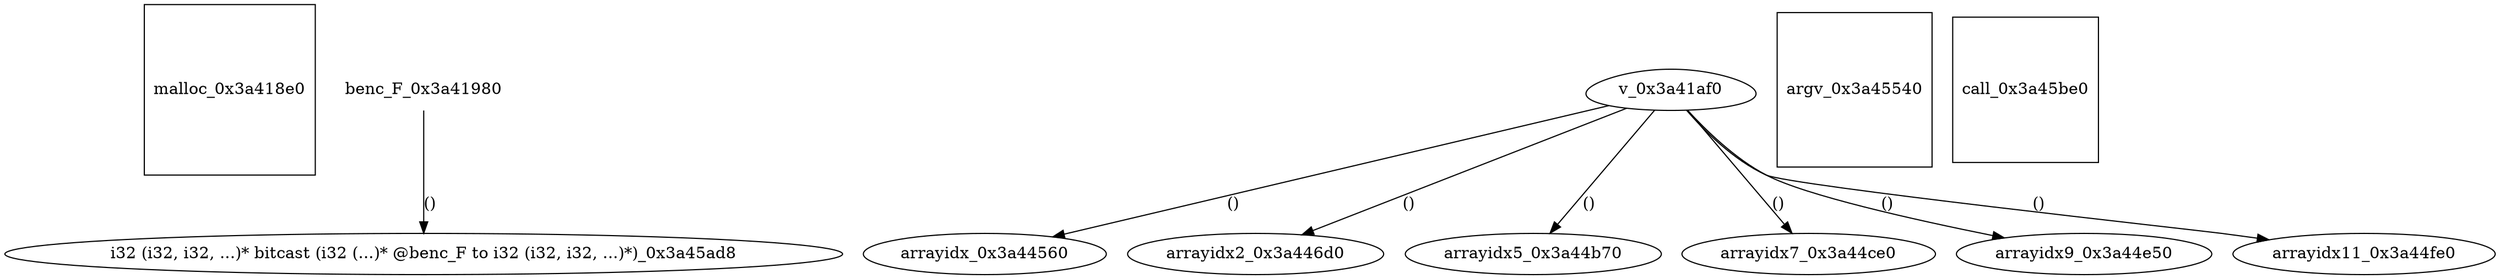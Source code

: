 digraph grafico {
"malloc_0x3a418e0" [shape=square];
"benc_F_0x3a41980" [shape=plaintext];
"v_0x3a41af0" [shape=egg];
"arrayidx_0x3a44560" [shape=ellipse];
"v_0x3a41af0" -> "arrayidx_0x3a44560" [label="()"];
"arrayidx2_0x3a446d0" [shape=ellipse];
"v_0x3a41af0" -> "arrayidx2_0x3a446d0" [label="()"];
"arrayidx5_0x3a44b70" [shape=ellipse];
"v_0x3a41af0" -> "arrayidx5_0x3a44b70" [label="()"];
"arrayidx7_0x3a44ce0" [shape=ellipse];
"v_0x3a41af0" -> "arrayidx7_0x3a44ce0" [label="()"];
"arrayidx9_0x3a44e50" [shape=ellipse];
"v_0x3a41af0" -> "arrayidx9_0x3a44e50" [label="()"];
"arrayidx11_0x3a44fe0" [shape=ellipse];
"v_0x3a41af0" -> "arrayidx11_0x3a44fe0" [label="()"];
"argv_0x3a45540" [shape=square];
"i32 (i32, i32, ...)* bitcast (i32 (...)* @benc_F to i32 (i32, i32, ...)*)_0x3a45ad8" [shape=ellipse];
"benc_F_0x3a41980" -> "i32 (i32, i32, ...)* bitcast (i32 (...)* @benc_F to i32 (i32, i32, ...)*)_0x3a45ad8" [label="()"];
"call_0x3a45be0" [shape=square];
}